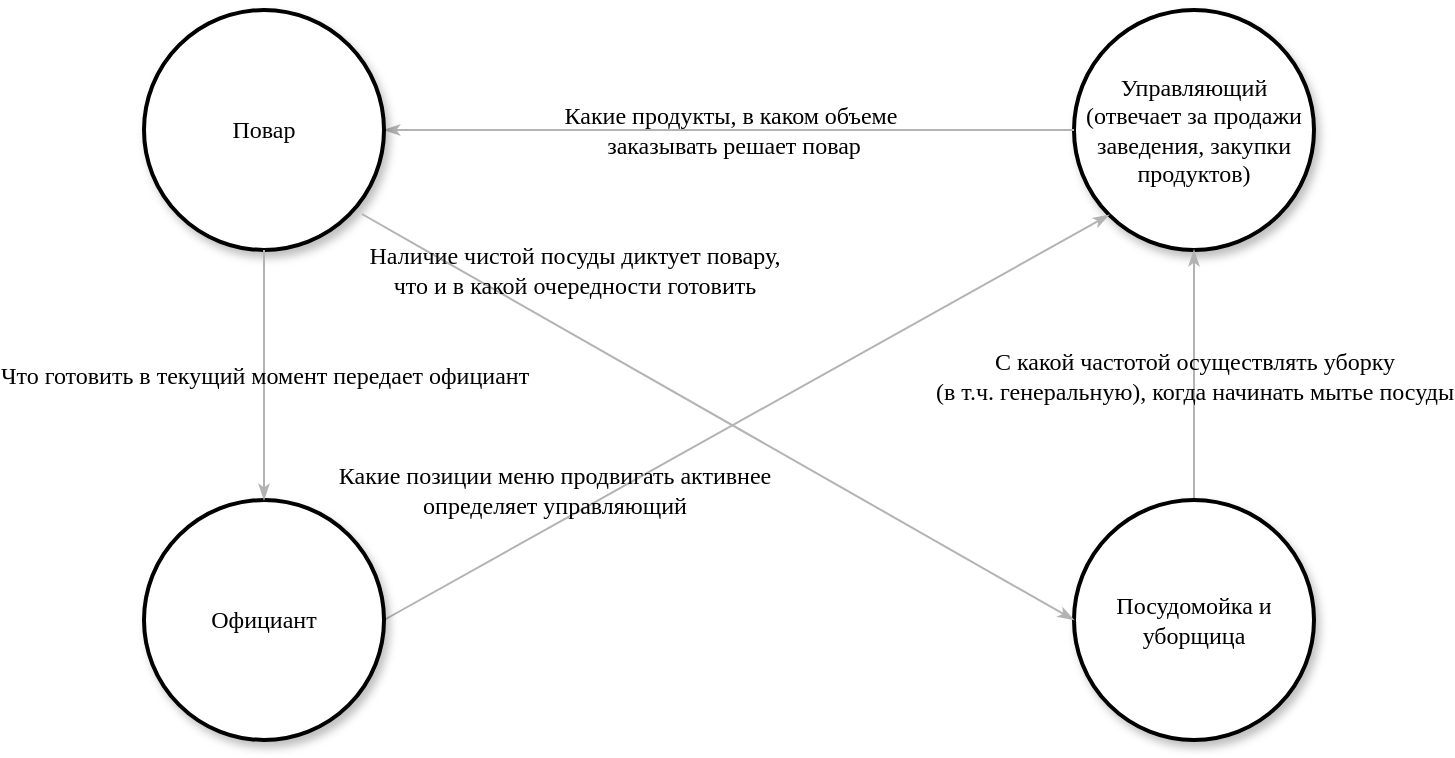 <mxfile version="14.8.0" type="github">
  <diagram name="Page-1" id="ad52d381-51e7-2e0d-a935-2d0ddd2fd229">
    <mxGraphModel dx="1422" dy="775" grid="1" gridSize="10" guides="1" tooltips="1" connect="1" arrows="1" fold="1" page="1" pageScale="1" pageWidth="1100" pageHeight="850" background="none" math="0" shadow="0">
      <root>
        <mxCell id="0" />
        <mxCell id="1" parent="0" />
        <mxCell id="2c924340bb9dbf6c-4" value="Управляющий (отвечает за продажи заведения, закупки продуктов)" style="ellipse;whiteSpace=wrap;html=1;rounded=1;shadow=1;comic=0;labelBackgroundColor=none;strokeWidth=2;fontFamily=Verdana;fontSize=12;align=center;" parent="1" vertex="1">
          <mxGeometry x="710" y="120" width="120" height="120" as="geometry" />
        </mxCell>
        <mxCell id="2c924340bb9dbf6c-31" value="Какие продукты, в каком объеме&lt;br&gt;&amp;nbsp;заказывать решает повар" style="edgeStyle=none;rounded=1;html=1;labelBackgroundColor=none;startArrow=none;startFill=0;startSize=5;endArrow=classicThin;endFill=1;endSize=5;jettySize=auto;orthogonalLoop=1;strokeColor=#B3B3B3;strokeWidth=1;fontFamily=Verdana;fontSize=12;exitX=0;exitY=0.5;exitDx=0;exitDy=0;entryX=1;entryY=0.5;entryDx=0;entryDy=0;" parent="1" source="2c924340bb9dbf6c-4" target="y7oRPDneeaQEsYhbpbl6-1" edge="1">
          <mxGeometry relative="1" as="geometry">
            <mxPoint x="460" y="210" as="sourcePoint" />
            <mxPoint x="370" y="180" as="targetPoint" />
            <Array as="points">
              <mxPoint x="530" y="180" />
            </Array>
          </mxGeometry>
        </mxCell>
        <mxCell id="2c924340bb9dbf6c-33" value="С какой частотой осуществлять уборку &lt;br&gt;(в т.ч. генеральную), когда&amp;nbsp;начинать мытье посуды" style="edgeStyle=none;rounded=1;html=1;labelBackgroundColor=none;startArrow=none;startFill=0;startSize=5;endArrow=classicThin;endFill=1;endSize=5;jettySize=auto;orthogonalLoop=1;strokeColor=#B3B3B3;strokeWidth=1;fontFamily=Verdana;fontSize=12;exitX=0.5;exitY=0;exitDx=0;exitDy=0;" parent="1" source="y7oRPDneeaQEsYhbpbl6-3" target="2c924340bb9dbf6c-4" edge="1">
          <mxGeometry relative="1" as="geometry">
            <mxPoint x="890" y="330" as="targetPoint" />
          </mxGeometry>
        </mxCell>
        <mxCell id="2c924340bb9dbf6c-76" value="Какие позиции меню продвигать активнее&lt;br&gt;определяет управляющий" style="edgeStyle=none;rounded=1;html=1;labelBackgroundColor=none;startArrow=none;startFill=0;startSize=5;endArrow=classicThin;endFill=1;endSize=5;jettySize=auto;orthogonalLoop=1;strokeColor=#B3B3B3;strokeWidth=1;fontFamily=Verdana;fontSize=12;entryX=0;entryY=1;entryDx=0;entryDy=0;exitX=1;exitY=0.5;exitDx=0;exitDy=0;" parent="1" source="y7oRPDneeaQEsYhbpbl6-2" target="2c924340bb9dbf6c-4" edge="1">
          <mxGeometry x="-0.49" y="15" relative="1" as="geometry">
            <mxPoint x="630" y="550" as="sourcePoint" />
            <mxPoint x="472.381" y="415" as="targetPoint" />
            <mxPoint as="offset" />
          </mxGeometry>
        </mxCell>
        <mxCell id="y7oRPDneeaQEsYhbpbl6-1" value="Повар" style="ellipse;whiteSpace=wrap;html=1;rounded=1;shadow=1;comic=0;labelBackgroundColor=none;strokeWidth=2;fontFamily=Verdana;fontSize=12;align=center;" vertex="1" parent="1">
          <mxGeometry x="245" y="120" width="120" height="120" as="geometry" />
        </mxCell>
        <mxCell id="y7oRPDneeaQEsYhbpbl6-2" value="Официант" style="ellipse;whiteSpace=wrap;html=1;rounded=1;shadow=1;comic=0;labelBackgroundColor=none;strokeWidth=2;fontFamily=Verdana;fontSize=12;align=center;" vertex="1" parent="1">
          <mxGeometry x="245" y="365" width="120" height="120" as="geometry" />
        </mxCell>
        <mxCell id="y7oRPDneeaQEsYhbpbl6-3" value="Посудомойка и уборщица" style="ellipse;whiteSpace=wrap;html=1;rounded=1;shadow=1;comic=0;labelBackgroundColor=none;strokeWidth=2;fontFamily=Verdana;fontSize=12;align=center;" vertex="1" parent="1">
          <mxGeometry x="710" y="365" width="120" height="120" as="geometry" />
        </mxCell>
        <mxCell id="y7oRPDneeaQEsYhbpbl6-4" value="Что готовить в текущий момент передает официант" style="edgeStyle=none;rounded=1;html=1;labelBackgroundColor=none;startArrow=none;startFill=0;startSize=5;endArrow=classicThin;endFill=1;endSize=5;jettySize=auto;orthogonalLoop=1;strokeColor=#B3B3B3;strokeWidth=1;fontFamily=Verdana;fontSize=12;entryX=0.5;entryY=0;entryDx=0;entryDy=0;exitX=0.5;exitY=1;exitDx=0;exitDy=0;" edge="1" parent="1" source="y7oRPDneeaQEsYhbpbl6-1" target="y7oRPDneeaQEsYhbpbl6-2">
          <mxGeometry relative="1" as="geometry">
            <mxPoint x="170" y="330" as="sourcePoint" />
            <mxPoint x="70" y="290" as="targetPoint" />
          </mxGeometry>
        </mxCell>
        <mxCell id="y7oRPDneeaQEsYhbpbl6-5" value="Наличие чистой посуды диктует повару,&lt;br&gt;что и в какой очередности готовить" style="edgeStyle=none;rounded=1;html=1;labelBackgroundColor=none;startArrow=none;startFill=0;startSize=5;endArrow=classicThin;endFill=1;endSize=5;jettySize=auto;orthogonalLoop=1;strokeColor=#B3B3B3;strokeWidth=1;fontFamily=Verdana;fontSize=12;entryX=0;entryY=0.5;entryDx=0;entryDy=0;exitX=0.908;exitY=0.85;exitDx=0;exitDy=0;exitPerimeter=0;" edge="1" parent="1" source="y7oRPDneeaQEsYhbpbl6-1" target="y7oRPDneeaQEsYhbpbl6-3">
          <mxGeometry x="-0.483" y="28" relative="1" as="geometry">
            <mxPoint x="753.663" y="349.996" as="sourcePoint" />
            <mxPoint x="400" y="563.94" as="targetPoint" />
            <mxPoint as="offset" />
          </mxGeometry>
        </mxCell>
      </root>
    </mxGraphModel>
  </diagram>
</mxfile>
